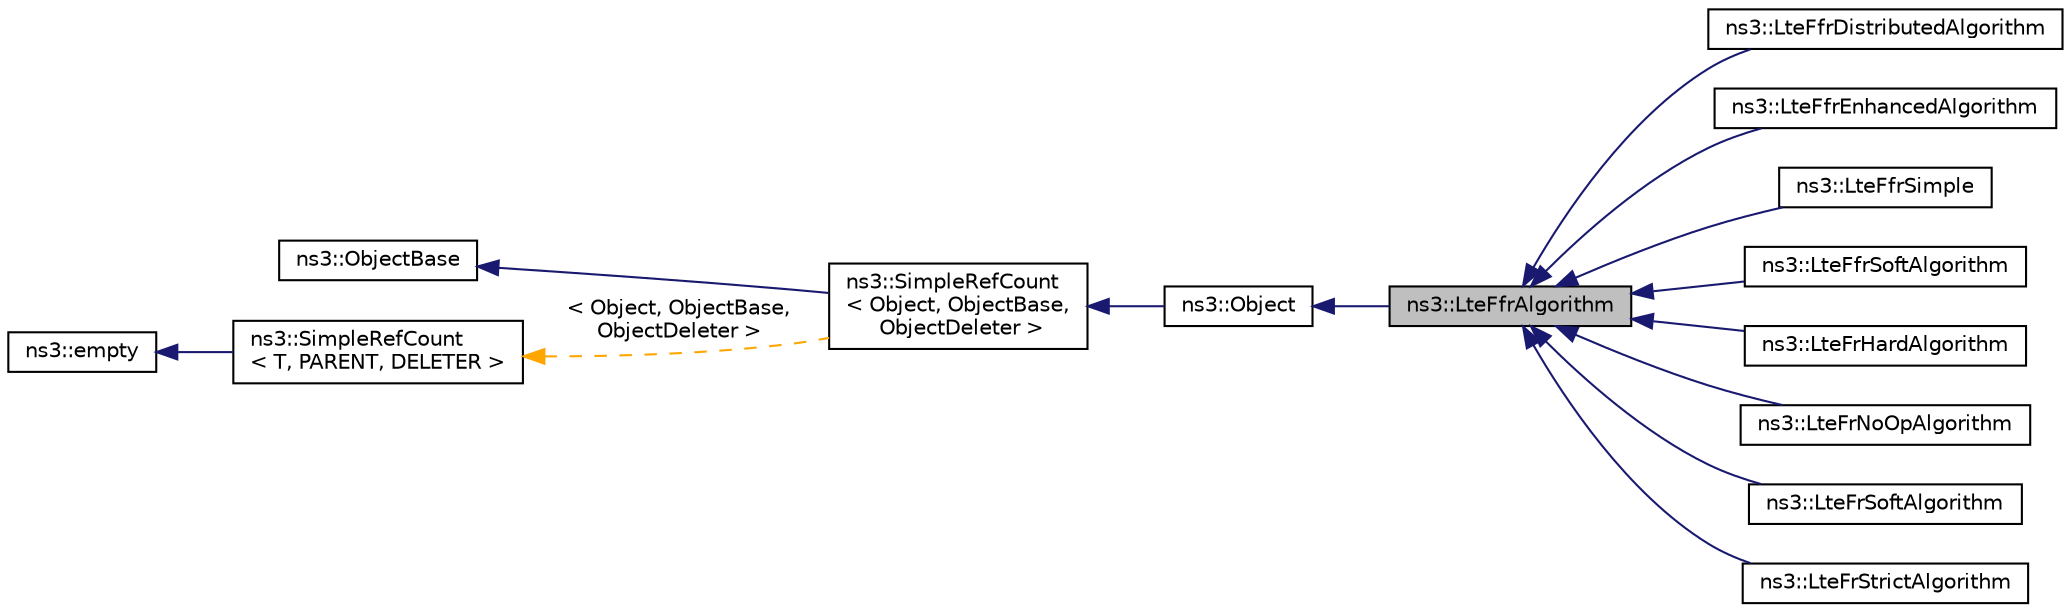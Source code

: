 digraph "ns3::LteFfrAlgorithm"
{
 // LATEX_PDF_SIZE
  edge [fontname="Helvetica",fontsize="10",labelfontname="Helvetica",labelfontsize="10"];
  node [fontname="Helvetica",fontsize="10",shape=record];
  rankdir="LR";
  Node1 [label="ns3::LteFfrAlgorithm",height=0.2,width=0.4,color="black", fillcolor="grey75", style="filled", fontcolor="black",tooltip="The abstract base class of a Frequency Reuse algorithm."];
  Node2 -> Node1 [dir="back",color="midnightblue",fontsize="10",style="solid",fontname="Helvetica"];
  Node2 [label="ns3::Object",height=0.2,width=0.4,color="black", fillcolor="white", style="filled",URL="$classns3_1_1_object.html",tooltip="A base class which provides memory management and object aggregation."];
  Node3 -> Node2 [dir="back",color="midnightblue",fontsize="10",style="solid",fontname="Helvetica"];
  Node3 [label="ns3::SimpleRefCount\l\< Object, ObjectBase,\l ObjectDeleter \>",height=0.2,width=0.4,color="black", fillcolor="white", style="filled",URL="$classns3_1_1_simple_ref_count.html",tooltip=" "];
  Node4 -> Node3 [dir="back",color="midnightblue",fontsize="10",style="solid",fontname="Helvetica"];
  Node4 [label="ns3::ObjectBase",height=0.2,width=0.4,color="black", fillcolor="white", style="filled",URL="$classns3_1_1_object_base.html",tooltip="Anchor the ns-3 type and attribute system."];
  Node5 -> Node3 [dir="back",color="orange",fontsize="10",style="dashed",label=" \< Object, ObjectBase,\l ObjectDeleter \>" ,fontname="Helvetica"];
  Node5 [label="ns3::SimpleRefCount\l\< T, PARENT, DELETER \>",height=0.2,width=0.4,color="black", fillcolor="white", style="filled",URL="$classns3_1_1_simple_ref_count.html",tooltip="A template-based reference counting class."];
  Node6 -> Node5 [dir="back",color="midnightblue",fontsize="10",style="solid",fontname="Helvetica"];
  Node6 [label="ns3::empty",height=0.2,width=0.4,color="black", fillcolor="white", style="filled",URL="$classns3_1_1empty.html",tooltip="make Callback use a separate empty type"];
  Node1 -> Node7 [dir="back",color="midnightblue",fontsize="10",style="solid",fontname="Helvetica"];
  Node7 [label="ns3::LteFfrDistributedAlgorithm",height=0.2,width=0.4,color="black", fillcolor="white", style="filled",URL="$classns3_1_1_lte_ffr_distributed_algorithm.html",tooltip="Distributed Fractional Frequency Reuse algorithm implementation."];
  Node1 -> Node8 [dir="back",color="midnightblue",fontsize="10",style="solid",fontname="Helvetica"];
  Node8 [label="ns3::LteFfrEnhancedAlgorithm",height=0.2,width=0.4,color="black", fillcolor="white", style="filled",URL="$classns3_1_1_lte_ffr_enhanced_algorithm.html",tooltip="Enhanced Fractional Frequency Reuse algorithm implementation."];
  Node1 -> Node9 [dir="back",color="midnightblue",fontsize="10",style="solid",fontname="Helvetica"];
  Node9 [label="ns3::LteFfrSimple",height=0.2,width=0.4,color="black", fillcolor="white", style="filled",URL="$classns3_1_1_lte_ffr_simple.html",tooltip="Simple Frequency Reuse algorithm implementation which uses only 1 sub-band."];
  Node1 -> Node10 [dir="back",color="midnightblue",fontsize="10",style="solid",fontname="Helvetica"];
  Node10 [label="ns3::LteFfrSoftAlgorithm",height=0.2,width=0.4,color="black", fillcolor="white", style="filled",URL="$classns3_1_1_lte_ffr_soft_algorithm.html",tooltip="Soft Fractional Frequency Reuse algorithm implementation."];
  Node1 -> Node11 [dir="back",color="midnightblue",fontsize="10",style="solid",fontname="Helvetica"];
  Node11 [label="ns3::LteFrHardAlgorithm",height=0.2,width=0.4,color="black", fillcolor="white", style="filled",URL="$classns3_1_1_lte_fr_hard_algorithm.html",tooltip="Hard Frequency Reuse algorithm implementation which uses only 1 sub-band."];
  Node1 -> Node12 [dir="back",color="midnightblue",fontsize="10",style="solid",fontname="Helvetica"];
  Node12 [label="ns3::LteFrNoOpAlgorithm",height=0.2,width=0.4,color="black", fillcolor="white", style="filled",URL="$classns3_1_1_lte_fr_no_op_algorithm.html",tooltip="FR algorithm implementation which simply does nothing."];
  Node1 -> Node13 [dir="back",color="midnightblue",fontsize="10",style="solid",fontname="Helvetica"];
  Node13 [label="ns3::LteFrSoftAlgorithm",height=0.2,width=0.4,color="black", fillcolor="white", style="filled",URL="$classns3_1_1_lte_fr_soft_algorithm.html",tooltip="Soft Frequency Reuse algorithm implementation."];
  Node1 -> Node14 [dir="back",color="midnightblue",fontsize="10",style="solid",fontname="Helvetica"];
  Node14 [label="ns3::LteFrStrictAlgorithm",height=0.2,width=0.4,color="black", fillcolor="white", style="filled",URL="$classns3_1_1_lte_fr_strict_algorithm.html",tooltip="Strict Frequency Reuse algorithm implementation."];
}
